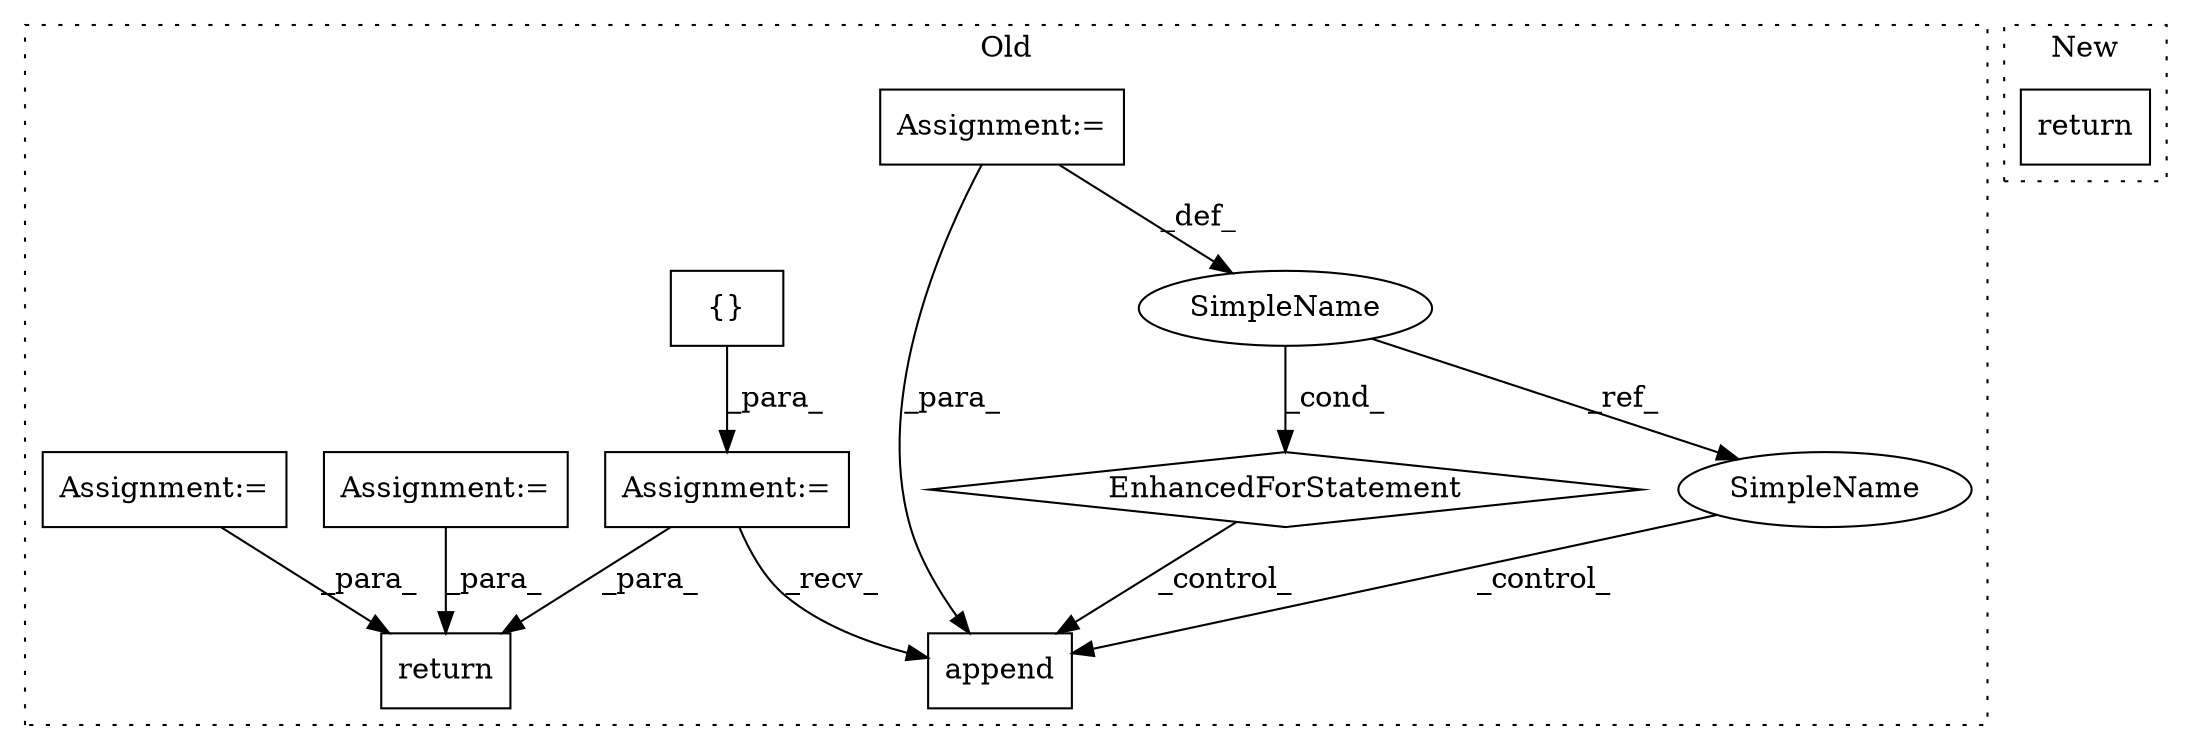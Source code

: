 digraph G {
subgraph cluster0 {
1 [label="append" a="32" s="3085,3093" l="7,1" shape="box"];
3 [label="Assignment:=" a="7" s="2828" l="1" shape="box"];
4 [label="{}" a="4" s="2838" l="2" shape="box"];
5 [label="EnhancedForStatement" a="70" s="2846,2947" l="63,2" shape="diamond"];
6 [label="SimpleName" a="42" s="2913" l="7" shape="ellipse"];
7 [label="Assignment:=" a="7" s="2846,2947" l="63,2" shape="box"];
8 [label="return" a="41" s="3421" l="12" shape="box"];
9 [label="Assignment:=" a="7" s="3196" l="1" shape="box"];
10 [label="Assignment:=" a="7" s="2806" l="1" shape="box"];
11 [label="SimpleName" a="42" s="2961" l="7" shape="ellipse"];
label = "Old";
style="dotted";
}
subgraph cluster1 {
2 [label="return" a="41" s="1881" l="7" shape="box"];
label = "New";
style="dotted";
}
3 -> 1 [label="_recv_"];
3 -> 8 [label="_para_"];
4 -> 3 [label="_para_"];
5 -> 1 [label="_control_"];
6 -> 5 [label="_cond_"];
6 -> 11 [label="_ref_"];
7 -> 1 [label="_para_"];
7 -> 6 [label="_def_"];
9 -> 8 [label="_para_"];
10 -> 8 [label="_para_"];
11 -> 1 [label="_control_"];
}